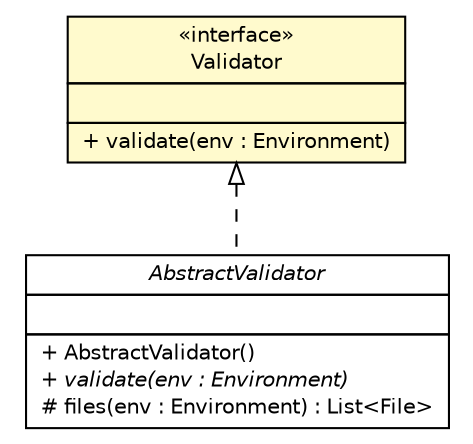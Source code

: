 #!/usr/local/bin/dot
#
# Class diagram 
# Generated by UMLGraph version 5.1 (http://www.umlgraph.org/)
#

digraph G {
	edge [fontname="Helvetica",fontsize=10,labelfontname="Helvetica",labelfontsize=10];
	node [fontname="Helvetica",fontsize=10,shape=plaintext];
	nodesep=0.25;
	ranksep=0.5;
	// com.qulice.maven.AbstractValidator
	c98 [label=<<table title="com.qulice.maven.AbstractValidator" border="0" cellborder="1" cellspacing="0" cellpadding="2" port="p" href="./AbstractValidator.html">
		<tr><td><table border="0" cellspacing="0" cellpadding="1">
<tr><td align="center" balign="center"><font face="Helvetica-Oblique"> AbstractValidator </font></td></tr>
		</table></td></tr>
		<tr><td><table border="0" cellspacing="0" cellpadding="1">
<tr><td align="left" balign="left">  </td></tr>
		</table></td></tr>
		<tr><td><table border="0" cellspacing="0" cellpadding="1">
<tr><td align="left" balign="left"> + AbstractValidator() </td></tr>
<tr><td align="left" balign="left"><font face="Helvetica-Oblique" point-size="10.0"> + validate(env : Environment) </font></td></tr>
<tr><td align="left" balign="left"> # files(env : Environment) : List&lt;File&gt; </td></tr>
		</table></td></tr>
		</table>>, fontname="Helvetica", fontcolor="black", fontsize=10.0];
	// com.qulice.maven.Validator
	c104 [label=<<table title="com.qulice.maven.Validator" border="0" cellborder="1" cellspacing="0" cellpadding="2" port="p" bgcolor="lemonChiffon" href="./Validator.html">
		<tr><td><table border="0" cellspacing="0" cellpadding="1">
<tr><td align="center" balign="center"> &#171;interface&#187; </td></tr>
<tr><td align="center" balign="center"> Validator </td></tr>
		</table></td></tr>
		<tr><td><table border="0" cellspacing="0" cellpadding="1">
<tr><td align="left" balign="left">  </td></tr>
		</table></td></tr>
		<tr><td><table border="0" cellspacing="0" cellpadding="1">
<tr><td align="left" balign="left"> + validate(env : Environment) </td></tr>
		</table></td></tr>
		</table>>, fontname="Helvetica", fontcolor="black", fontsize=10.0];
	//com.qulice.maven.AbstractValidator implements com.qulice.maven.Validator
	c104:p -> c98:p [dir=back,arrowtail=empty,style=dashed];
}

